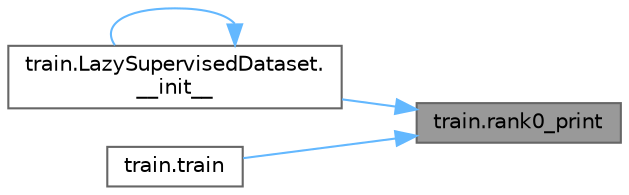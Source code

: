 digraph "train.rank0_print"
{
 // LATEX_PDF_SIZE
  bgcolor="transparent";
  edge [fontname=Helvetica,fontsize=10,labelfontname=Helvetica,labelfontsize=10];
  node [fontname=Helvetica,fontsize=10,shape=box,height=0.2,width=0.4];
  rankdir="RL";
  Node1 [id="Node000001",label="train.rank0_print",height=0.2,width=0.4,color="gray40", fillcolor="grey60", style="filled", fontcolor="black",tooltip=" "];
  Node1 -> Node2 [id="edge1_Node000001_Node000002",dir="back",color="steelblue1",style="solid",tooltip=" "];
  Node2 [id="Node000002",label="train.LazySupervisedDataset.\l__init__",height=0.2,width=0.4,color="grey40", fillcolor="white", style="filled",URL="$classtrain_1_1_lazy_supervised_dataset.html#a5f95e4024b2920cacfaeede873cb9c1b",tooltip=" "];
  Node2 -> Node2 [id="edge2_Node000002_Node000002",dir="back",color="steelblue1",style="solid",tooltip=" "];
  Node1 -> Node3 [id="edge3_Node000001_Node000003",dir="back",color="steelblue1",style="solid",tooltip=" "];
  Node3 [id="Node000003",label="train.train",height=0.2,width=0.4,color="grey40", fillcolor="white", style="filled",URL="$namespacetrain.html#a36fcc73822cb60d71319731bb4c50be7",tooltip=" "];
}
